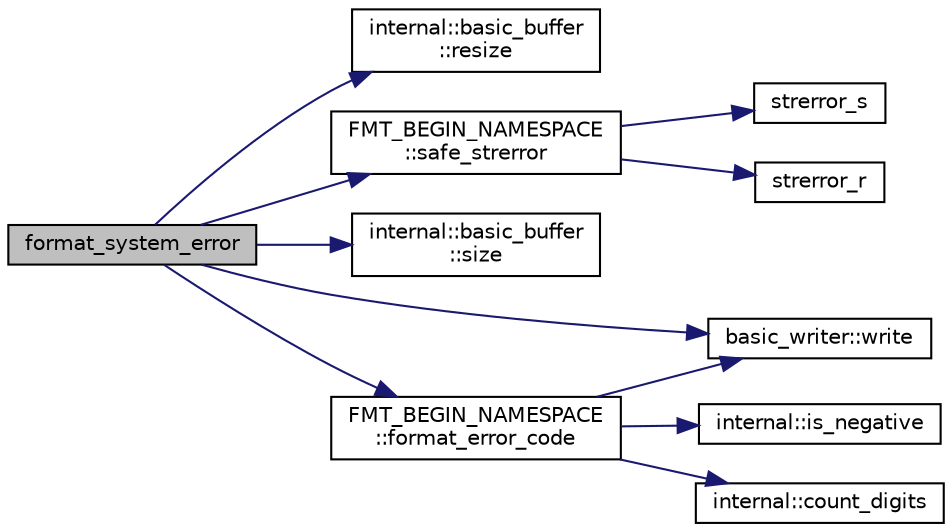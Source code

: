 digraph "format_system_error"
{
  edge [fontname="Helvetica",fontsize="10",labelfontname="Helvetica",labelfontsize="10"];
  node [fontname="Helvetica",fontsize="10",shape=record];
  rankdir="LR";
  Node1 [label="format_system_error",height=0.2,width=0.4,color="black", fillcolor="grey75", style="filled" fontcolor="black"];
  Node1 -> Node2 [color="midnightblue",fontsize="10",style="solid",fontname="Helvetica"];
  Node2 [label="internal::basic_buffer\l::resize",height=0.2,width=0.4,color="black", fillcolor="white", style="filled",URL="$classinternal_1_1basic__buffer.html#adbd2b147e114f0cc4573f734d4326669"];
  Node1 -> Node3 [color="midnightblue",fontsize="10",style="solid",fontname="Helvetica"];
  Node3 [label="FMT_BEGIN_NAMESPACE\l::safe_strerror",height=0.2,width=0.4,color="black", fillcolor="white", style="filled",URL="$namespace_f_m_t___b_e_g_i_n___n_a_m_e_s_p_a_c_e.html#a3770dc340d58166b701180e092935e12"];
  Node3 -> Node4 [color="midnightblue",fontsize="10",style="solid",fontname="Helvetica"];
  Node4 [label="strerror_s",height=0.2,width=0.4,color="black", fillcolor="white", style="filled",URL="$format-inl_8h.html#a3bbfb7ce6b764966d8cf5d018589375e"];
  Node3 -> Node5 [color="midnightblue",fontsize="10",style="solid",fontname="Helvetica"];
  Node5 [label="strerror_r",height=0.2,width=0.4,color="black", fillcolor="white", style="filled",URL="$format-inl_8h.html#a8307cb500850a7c5033cf64702e15990"];
  Node1 -> Node6 [color="midnightblue",fontsize="10",style="solid",fontname="Helvetica"];
  Node6 [label="internal::basic_buffer\l::size",height=0.2,width=0.4,color="black", fillcolor="white", style="filled",URL="$classinternal_1_1basic__buffer.html#abc95713c3873c5820f10105fe7c7af93"];
  Node1 -> Node7 [color="midnightblue",fontsize="10",style="solid",fontname="Helvetica"];
  Node7 [label="basic_writer::write",height=0.2,width=0.4,color="black", fillcolor="white", style="filled",URL="$classbasic__writer.html#a1d44923710a19cdeb09ca5e834641ea8"];
  Node1 -> Node8 [color="midnightblue",fontsize="10",style="solid",fontname="Helvetica"];
  Node8 [label="FMT_BEGIN_NAMESPACE\l::format_error_code",height=0.2,width=0.4,color="black", fillcolor="white", style="filled",URL="$namespace_f_m_t___b_e_g_i_n___n_a_m_e_s_p_a_c_e.html#ad71fe6b856abb34c3351b17daaaae709"];
  Node8 -> Node9 [color="midnightblue",fontsize="10",style="solid",fontname="Helvetica"];
  Node9 [label="internal::is_negative",height=0.2,width=0.4,color="black", fillcolor="white", style="filled",URL="$namespaceinternal.html#ac5822d6a6cf07ba173eae0ab2c53bf8c"];
  Node8 -> Node10 [color="midnightblue",fontsize="10",style="solid",fontname="Helvetica"];
  Node10 [label="internal::count_digits",height=0.2,width=0.4,color="black", fillcolor="white", style="filled",URL="$namespaceinternal.html#acd86a6b6cf0e4e395ebc162686dec65d"];
  Node8 -> Node7 [color="midnightblue",fontsize="10",style="solid",fontname="Helvetica"];
}
